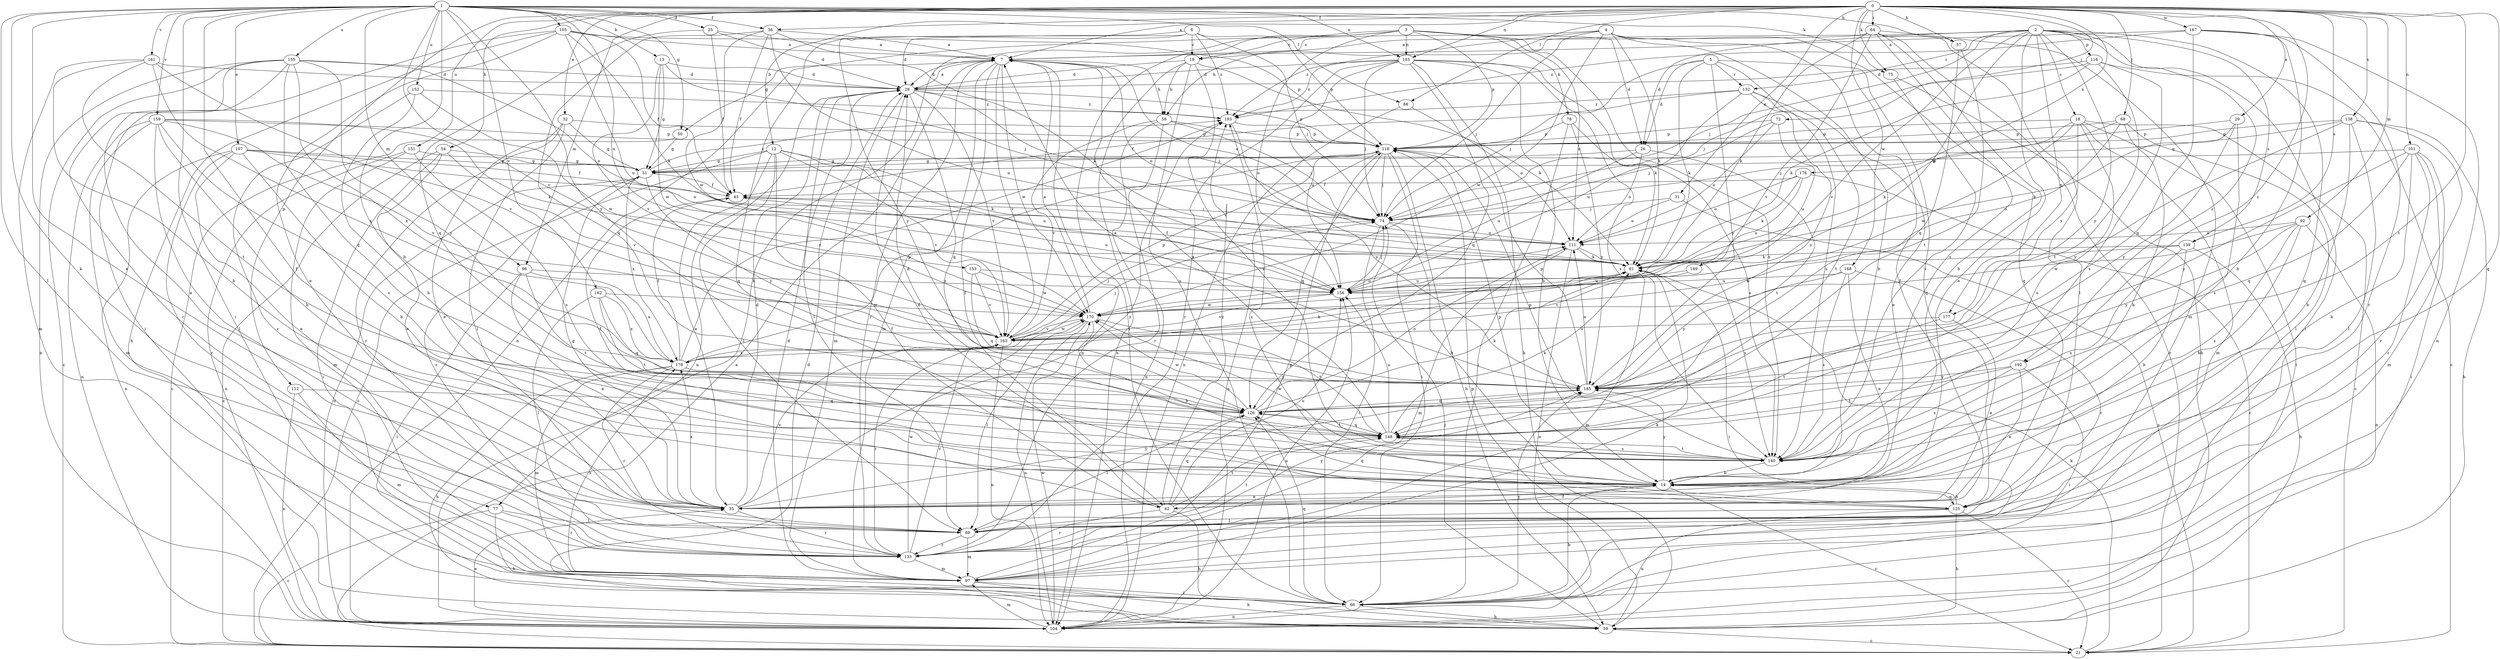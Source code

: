 strict digraph  {
0;
1;
2;
3;
4;
5;
6;
7;
12;
13;
14;
18;
19;
21;
25;
26;
28;
29;
31;
32;
35;
36;
42;
43;
50;
51;
54;
57;
58;
59;
64;
66;
68;
72;
74;
75;
77;
78;
81;
86;
89;
92;
96;
97;
101;
103;
104;
105;
107;
111;
112;
116;
118;
125;
126;
132;
133;
138;
139;
140;
148;
151;
152;
153;
155;
156;
159;
161;
162;
163;
167;
168;
169;
170;
176;
177;
178;
185;
192;
193;
0 -> 7  [label=a];
0 -> 12  [label=b];
0 -> 29  [label=e];
0 -> 31  [label=e];
0 -> 32  [label=e];
0 -> 36  [label=f];
0 -> 54  [label=h];
0 -> 57  [label=h];
0 -> 64  [label=i];
0 -> 68  [label=j];
0 -> 72  [label=j];
0 -> 75  [label=k];
0 -> 86  [label=l];
0 -> 92  [label=m];
0 -> 96  [label=m];
0 -> 101  [label=n];
0 -> 103  [label=n];
0 -> 112  [label=p];
0 -> 125  [label=q];
0 -> 138  [label=s];
0 -> 139  [label=s];
0 -> 148  [label=t];
0 -> 151  [label=u];
0 -> 167  [label=w];
0 -> 168  [label=w];
0 -> 176  [label=x];
0 -> 192  [label=z];
1 -> 13  [label=b];
1 -> 14  [label=b];
1 -> 25  [label=d];
1 -> 35  [label=e];
1 -> 36  [label=f];
1 -> 42  [label=f];
1 -> 50  [label=g];
1 -> 57  [label=h];
1 -> 66  [label=i];
1 -> 75  [label=k];
1 -> 77  [label=k];
1 -> 86  [label=l];
1 -> 89  [label=l];
1 -> 96  [label=m];
1 -> 103  [label=n];
1 -> 105  [label=o];
1 -> 107  [label=o];
1 -> 152  [label=u];
1 -> 153  [label=u];
1 -> 155  [label=u];
1 -> 159  [label=v];
1 -> 161  [label=v];
1 -> 162  [label=v];
1 -> 163  [label=v];
1 -> 185  [label=y];
2 -> 18  [label=c];
2 -> 26  [label=d];
2 -> 35  [label=e];
2 -> 58  [label=h];
2 -> 66  [label=i];
2 -> 74  [label=j];
2 -> 116  [label=p];
2 -> 125  [label=q];
2 -> 132  [label=r];
2 -> 139  [label=s];
2 -> 163  [label=v];
2 -> 169  [label=w];
2 -> 177  [label=x];
2 -> 185  [label=y];
2 -> 192  [label=z];
3 -> 19  [label=c];
3 -> 26  [label=d];
3 -> 66  [label=i];
3 -> 77  [label=k];
3 -> 78  [label=k];
3 -> 103  [label=n];
3 -> 104  [label=n];
3 -> 111  [label=o];
3 -> 118  [label=p];
3 -> 140  [label=s];
3 -> 156  [label=u];
4 -> 14  [label=b];
4 -> 19  [label=c];
4 -> 42  [label=f];
4 -> 74  [label=j];
4 -> 81  [label=k];
4 -> 125  [label=q];
4 -> 170  [label=w];
4 -> 193  [label=z];
5 -> 26  [label=d];
5 -> 74  [label=j];
5 -> 81  [label=k];
5 -> 125  [label=q];
5 -> 132  [label=r];
5 -> 140  [label=s];
5 -> 185  [label=y];
6 -> 19  [label=c];
6 -> 28  [label=d];
6 -> 74  [label=j];
6 -> 118  [label=p];
6 -> 125  [label=q];
6 -> 185  [label=y];
6 -> 193  [label=z];
7 -> 28  [label=d];
7 -> 42  [label=f];
7 -> 50  [label=g];
7 -> 58  [label=h];
7 -> 97  [label=m];
7 -> 104  [label=n];
7 -> 111  [label=o];
7 -> 133  [label=r];
7 -> 163  [label=v];
7 -> 170  [label=w];
12 -> 21  [label=c];
12 -> 35  [label=e];
12 -> 42  [label=f];
12 -> 51  [label=g];
12 -> 81  [label=k];
12 -> 89  [label=l];
12 -> 156  [label=u];
12 -> 163  [label=v];
13 -> 28  [label=d];
13 -> 51  [label=g];
13 -> 74  [label=j];
13 -> 163  [label=v];
13 -> 170  [label=w];
14 -> 21  [label=c];
14 -> 35  [label=e];
14 -> 42  [label=f];
14 -> 118  [label=p];
14 -> 125  [label=q];
14 -> 185  [label=y];
18 -> 21  [label=c];
18 -> 66  [label=i];
18 -> 81  [label=k];
18 -> 97  [label=m];
18 -> 118  [label=p];
18 -> 140  [label=s];
18 -> 170  [label=w];
18 -> 177  [label=x];
19 -> 28  [label=d];
19 -> 58  [label=h];
19 -> 66  [label=i];
19 -> 81  [label=k];
19 -> 104  [label=n];
19 -> 140  [label=s];
21 -> 7  [label=a];
21 -> 81  [label=k];
25 -> 7  [label=a];
25 -> 28  [label=d];
25 -> 43  [label=f];
25 -> 126  [label=q];
26 -> 51  [label=g];
26 -> 111  [label=o];
26 -> 148  [label=t];
26 -> 156  [label=u];
28 -> 7  [label=a];
28 -> 74  [label=j];
28 -> 89  [label=l];
28 -> 97  [label=m];
28 -> 104  [label=n];
28 -> 118  [label=p];
28 -> 126  [label=q];
28 -> 163  [label=v];
28 -> 193  [label=z];
29 -> 81  [label=k];
29 -> 118  [label=p];
29 -> 140  [label=s];
29 -> 185  [label=y];
31 -> 21  [label=c];
31 -> 74  [label=j];
31 -> 111  [label=o];
32 -> 35  [label=e];
32 -> 51  [label=g];
32 -> 89  [label=l];
32 -> 118  [label=p];
32 -> 133  [label=r];
35 -> 28  [label=d];
35 -> 51  [label=g];
35 -> 133  [label=r];
35 -> 163  [label=v];
35 -> 178  [label=x];
35 -> 185  [label=y];
35 -> 193  [label=z];
36 -> 7  [label=a];
36 -> 43  [label=f];
36 -> 81  [label=k];
36 -> 126  [label=q];
36 -> 156  [label=u];
36 -> 170  [label=w];
42 -> 28  [label=d];
42 -> 59  [label=h];
42 -> 126  [label=q];
42 -> 133  [label=r];
42 -> 148  [label=t];
42 -> 156  [label=u];
42 -> 193  [label=z];
43 -> 74  [label=j];
43 -> 156  [label=u];
50 -> 21  [label=c];
50 -> 51  [label=g];
51 -> 43  [label=f];
51 -> 104  [label=n];
51 -> 133  [label=r];
51 -> 178  [label=x];
51 -> 185  [label=y];
51 -> 193  [label=z];
54 -> 21  [label=c];
54 -> 35  [label=e];
54 -> 51  [label=g];
54 -> 66  [label=i];
54 -> 163  [label=v];
57 -> 126  [label=q];
57 -> 148  [label=t];
58 -> 74  [label=j];
58 -> 104  [label=n];
58 -> 118  [label=p];
58 -> 133  [label=r];
58 -> 163  [label=v];
59 -> 21  [label=c];
59 -> 28  [label=d];
59 -> 74  [label=j];
59 -> 118  [label=p];
64 -> 7  [label=a];
64 -> 14  [label=b];
64 -> 21  [label=c];
64 -> 81  [label=k];
64 -> 89  [label=l];
64 -> 97  [label=m];
64 -> 140  [label=s];
64 -> 163  [label=v];
66 -> 14  [label=b];
66 -> 59  [label=h];
66 -> 104  [label=n];
66 -> 126  [label=q];
66 -> 185  [label=y];
68 -> 14  [label=b];
68 -> 74  [label=j];
68 -> 89  [label=l];
68 -> 118  [label=p];
68 -> 156  [label=u];
72 -> 74  [label=j];
72 -> 111  [label=o];
72 -> 118  [label=p];
72 -> 156  [label=u];
74 -> 7  [label=a];
74 -> 14  [label=b];
74 -> 66  [label=i];
74 -> 111  [label=o];
75 -> 59  [label=h];
75 -> 140  [label=s];
77 -> 21  [label=c];
77 -> 59  [label=h];
77 -> 89  [label=l];
77 -> 133  [label=r];
78 -> 66  [label=i];
78 -> 118  [label=p];
78 -> 140  [label=s];
78 -> 185  [label=y];
81 -> 43  [label=f];
81 -> 66  [label=i];
81 -> 97  [label=m];
81 -> 156  [label=u];
86 -> 104  [label=n];
86 -> 111  [label=o];
89 -> 97  [label=m];
89 -> 133  [label=r];
89 -> 148  [label=t];
89 -> 185  [label=y];
92 -> 14  [label=b];
92 -> 104  [label=n];
92 -> 111  [label=o];
92 -> 140  [label=s];
92 -> 170  [label=w];
92 -> 185  [label=y];
96 -> 35  [label=e];
96 -> 66  [label=i];
96 -> 148  [label=t];
96 -> 156  [label=u];
96 -> 178  [label=x];
97 -> 28  [label=d];
97 -> 59  [label=h];
97 -> 66  [label=i];
97 -> 81  [label=k];
97 -> 118  [label=p];
97 -> 178  [label=x];
101 -> 14  [label=b];
101 -> 51  [label=g];
101 -> 66  [label=i];
101 -> 97  [label=m];
101 -> 126  [label=q];
101 -> 133  [label=r];
101 -> 185  [label=y];
103 -> 14  [label=b];
103 -> 28  [label=d];
103 -> 59  [label=h];
103 -> 74  [label=j];
103 -> 81  [label=k];
103 -> 126  [label=q];
103 -> 133  [label=r];
103 -> 140  [label=s];
103 -> 156  [label=u];
103 -> 193  [label=z];
104 -> 35  [label=e];
104 -> 97  [label=m];
104 -> 156  [label=u];
104 -> 170  [label=w];
105 -> 7  [label=a];
105 -> 35  [label=e];
105 -> 43  [label=f];
105 -> 59  [label=h];
105 -> 66  [label=i];
105 -> 81  [label=k];
105 -> 118  [label=p];
105 -> 156  [label=u];
107 -> 14  [label=b];
107 -> 35  [label=e];
107 -> 43  [label=f];
107 -> 51  [label=g];
107 -> 104  [label=n];
107 -> 111  [label=o];
107 -> 133  [label=r];
111 -> 81  [label=k];
111 -> 97  [label=m];
111 -> 104  [label=n];
111 -> 140  [label=s];
112 -> 97  [label=m];
112 -> 104  [label=n];
112 -> 126  [label=q];
116 -> 21  [label=c];
116 -> 28  [label=d];
116 -> 74  [label=j];
116 -> 81  [label=k];
116 -> 140  [label=s];
116 -> 148  [label=t];
118 -> 51  [label=g];
118 -> 59  [label=h];
118 -> 66  [label=i];
118 -> 74  [label=j];
118 -> 104  [label=n];
118 -> 126  [label=q];
125 -> 14  [label=b];
125 -> 21  [label=c];
125 -> 59  [label=h];
125 -> 89  [label=l];
125 -> 104  [label=n];
125 -> 126  [label=q];
125 -> 193  [label=z];
126 -> 81  [label=k];
126 -> 89  [label=l];
126 -> 111  [label=o];
126 -> 148  [label=t];
126 -> 170  [label=w];
132 -> 35  [label=e];
132 -> 43  [label=f];
132 -> 148  [label=t];
132 -> 156  [label=u];
132 -> 185  [label=y];
132 -> 193  [label=z];
133 -> 97  [label=m];
133 -> 163  [label=v];
133 -> 170  [label=w];
138 -> 14  [label=b];
138 -> 51  [label=g];
138 -> 59  [label=h];
138 -> 89  [label=l];
138 -> 118  [label=p];
138 -> 133  [label=r];
138 -> 185  [label=y];
139 -> 14  [label=b];
139 -> 59  [label=h];
139 -> 81  [label=k];
139 -> 140  [label=s];
139 -> 170  [label=w];
140 -> 14  [label=b];
140 -> 43  [label=f];
140 -> 118  [label=p];
140 -> 148  [label=t];
140 -> 170  [label=w];
148 -> 7  [label=a];
148 -> 28  [label=d];
148 -> 81  [label=k];
148 -> 126  [label=q];
148 -> 140  [label=s];
148 -> 156  [label=u];
151 -> 51  [label=g];
151 -> 97  [label=m];
151 -> 104  [label=n];
151 -> 140  [label=s];
152 -> 14  [label=b];
152 -> 133  [label=r];
152 -> 170  [label=w];
152 -> 193  [label=z];
153 -> 126  [label=q];
153 -> 156  [label=u];
153 -> 163  [label=v];
153 -> 170  [label=w];
155 -> 21  [label=c];
155 -> 28  [label=d];
155 -> 35  [label=e];
155 -> 104  [label=n];
155 -> 111  [label=o];
155 -> 126  [label=q];
155 -> 133  [label=r];
155 -> 178  [label=x];
155 -> 185  [label=y];
156 -> 74  [label=j];
156 -> 163  [label=v];
156 -> 170  [label=w];
159 -> 14  [label=b];
159 -> 81  [label=k];
159 -> 89  [label=l];
159 -> 97  [label=m];
159 -> 104  [label=n];
159 -> 118  [label=p];
159 -> 140  [label=s];
159 -> 163  [label=v];
161 -> 14  [label=b];
161 -> 28  [label=d];
161 -> 97  [label=m];
161 -> 148  [label=t];
161 -> 163  [label=v];
161 -> 178  [label=x];
162 -> 89  [label=l];
162 -> 126  [label=q];
162 -> 148  [label=t];
162 -> 170  [label=w];
162 -> 178  [label=x];
163 -> 74  [label=j];
163 -> 104  [label=n];
163 -> 118  [label=p];
163 -> 133  [label=r];
163 -> 170  [label=w];
163 -> 178  [label=x];
167 -> 7  [label=a];
167 -> 14  [label=b];
167 -> 104  [label=n];
167 -> 126  [label=q];
167 -> 133  [label=r];
167 -> 193  [label=z];
168 -> 35  [label=e];
168 -> 133  [label=r];
168 -> 140  [label=s];
168 -> 156  [label=u];
168 -> 185  [label=y];
169 -> 156  [label=u];
169 -> 163  [label=v];
170 -> 7  [label=a];
170 -> 14  [label=b];
170 -> 89  [label=l];
170 -> 104  [label=n];
170 -> 111  [label=o];
170 -> 148  [label=t];
170 -> 163  [label=v];
176 -> 21  [label=c];
176 -> 43  [label=f];
176 -> 81  [label=k];
176 -> 111  [label=o];
176 -> 156  [label=u];
177 -> 35  [label=e];
177 -> 148  [label=t];
177 -> 163  [label=v];
178 -> 43  [label=f];
178 -> 59  [label=h];
178 -> 74  [label=j];
178 -> 81  [label=k];
178 -> 97  [label=m];
178 -> 118  [label=p];
178 -> 133  [label=r];
178 -> 185  [label=y];
178 -> 193  [label=z];
185 -> 7  [label=a];
185 -> 111  [label=o];
185 -> 118  [label=p];
185 -> 126  [label=q];
192 -> 35  [label=e];
192 -> 66  [label=i];
192 -> 140  [label=s];
192 -> 148  [label=t];
192 -> 185  [label=y];
193 -> 118  [label=p];
193 -> 185  [label=y];
}
